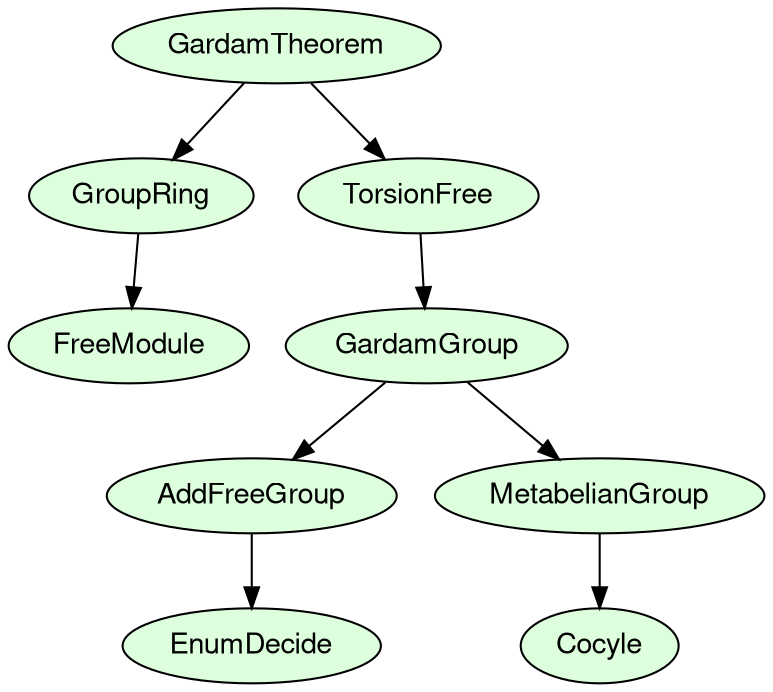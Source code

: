 digraph mygraph {
  fontname="Helvetica,Arial,sans-serif"
  node [fontname="Helvetica,Arial,sans-serif"]
  edge [fontname="Helvetica,Arial,sans-serif"]
  node [
		style=filled
		shape=rect
		pencolor="#00000044" // frames color
		fontname="Helvetica,Arial,sans-serif"
		shape=ellipse
		fillcolor="#00ff0022"
	];
  "GardamTheorem"
  "GardamTheorem" -> "GroupRing"
  "GardamTheorem" -> "TorsionFree"
  "GroupRing"
  "TorsionFree"
  "GroupRing" -> "FreeModule"
  "TorsionFree" -> "GardamGroup"
  "FreeModule"
  "GardamGroup"
  "GardamGroup" -> "AddFreeGroup"
  "GardamGroup" -> "MetabelianGroup"
  "AddFreeGroup"
  "MetabelianGroup"
  "AddFreeGroup" -> "EnumDecide"
  "MetabelianGroup" -> "Cocyle"   
}